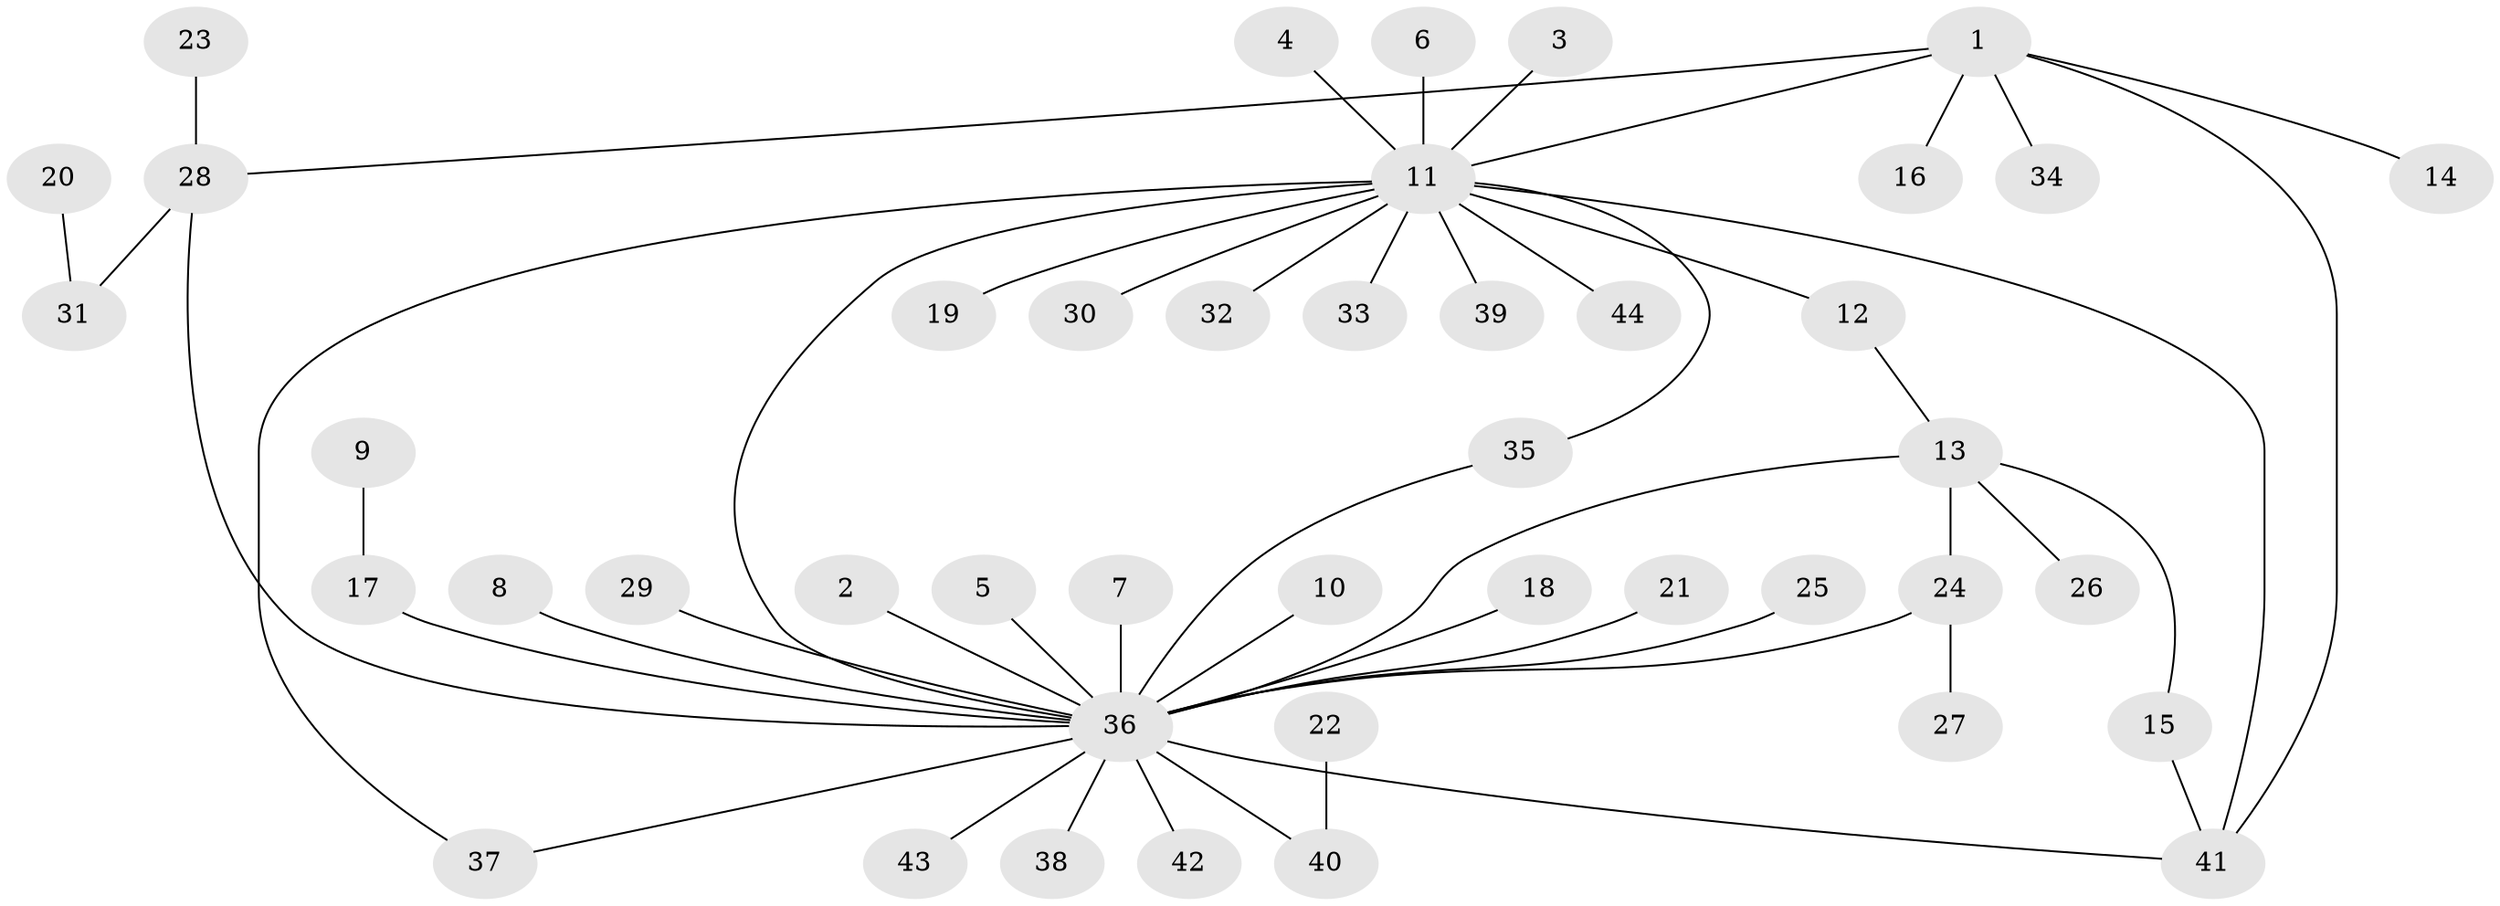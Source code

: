 // original degree distribution, {8: 0.011494252873563218, 17: 0.011494252873563218, 7: 0.022988505747126436, 24: 0.011494252873563218, 5: 0.034482758620689655, 2: 0.19540229885057472, 1: 0.632183908045977, 4: 0.011494252873563218, 3: 0.05747126436781609, 6: 0.011494252873563218}
// Generated by graph-tools (version 1.1) at 2025/36/03/04/25 23:36:42]
// undirected, 44 vertices, 51 edges
graph export_dot {
  node [color=gray90,style=filled];
  1;
  2;
  3;
  4;
  5;
  6;
  7;
  8;
  9;
  10;
  11;
  12;
  13;
  14;
  15;
  16;
  17;
  18;
  19;
  20;
  21;
  22;
  23;
  24;
  25;
  26;
  27;
  28;
  29;
  30;
  31;
  32;
  33;
  34;
  35;
  36;
  37;
  38;
  39;
  40;
  41;
  42;
  43;
  44;
  1 -- 11 [weight=1.0];
  1 -- 14 [weight=1.0];
  1 -- 16 [weight=1.0];
  1 -- 28 [weight=1.0];
  1 -- 34 [weight=1.0];
  1 -- 41 [weight=1.0];
  2 -- 36 [weight=1.0];
  3 -- 11 [weight=1.0];
  4 -- 11 [weight=1.0];
  5 -- 36 [weight=1.0];
  6 -- 11 [weight=1.0];
  7 -- 36 [weight=1.0];
  8 -- 36 [weight=1.0];
  9 -- 17 [weight=1.0];
  10 -- 36 [weight=1.0];
  11 -- 12 [weight=1.0];
  11 -- 19 [weight=1.0];
  11 -- 30 [weight=1.0];
  11 -- 32 [weight=1.0];
  11 -- 33 [weight=1.0];
  11 -- 35 [weight=1.0];
  11 -- 36 [weight=1.0];
  11 -- 37 [weight=1.0];
  11 -- 39 [weight=1.0];
  11 -- 41 [weight=1.0];
  11 -- 44 [weight=1.0];
  12 -- 13 [weight=1.0];
  13 -- 15 [weight=1.0];
  13 -- 24 [weight=1.0];
  13 -- 26 [weight=1.0];
  13 -- 36 [weight=1.0];
  15 -- 41 [weight=1.0];
  17 -- 36 [weight=1.0];
  18 -- 36 [weight=1.0];
  20 -- 31 [weight=1.0];
  21 -- 36 [weight=1.0];
  22 -- 40 [weight=1.0];
  23 -- 28 [weight=1.0];
  24 -- 27 [weight=1.0];
  24 -- 36 [weight=1.0];
  25 -- 36 [weight=1.0];
  28 -- 31 [weight=1.0];
  28 -- 36 [weight=1.0];
  29 -- 36 [weight=1.0];
  35 -- 36 [weight=1.0];
  36 -- 37 [weight=1.0];
  36 -- 38 [weight=1.0];
  36 -- 40 [weight=1.0];
  36 -- 41 [weight=1.0];
  36 -- 42 [weight=1.0];
  36 -- 43 [weight=1.0];
}
